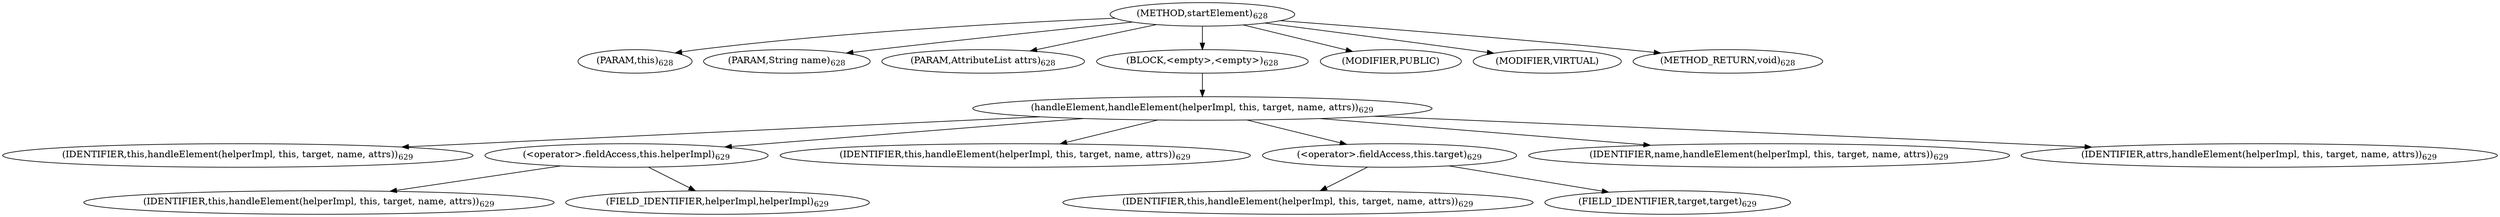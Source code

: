 digraph "startElement" {  
"1297" [label = <(METHOD,startElement)<SUB>628</SUB>> ]
"53" [label = <(PARAM,this)<SUB>628</SUB>> ]
"1298" [label = <(PARAM,String name)<SUB>628</SUB>> ]
"1299" [label = <(PARAM,AttributeList attrs)<SUB>628</SUB>> ]
"1300" [label = <(BLOCK,&lt;empty&gt;,&lt;empty&gt;)<SUB>628</SUB>> ]
"1301" [label = <(handleElement,handleElement(helperImpl, this, target, name, attrs))<SUB>629</SUB>> ]
"54" [label = <(IDENTIFIER,this,handleElement(helperImpl, this, target, name, attrs))<SUB>629</SUB>> ]
"1302" [label = <(&lt;operator&gt;.fieldAccess,this.helperImpl)<SUB>629</SUB>> ]
"1303" [label = <(IDENTIFIER,this,handleElement(helperImpl, this, target, name, attrs))<SUB>629</SUB>> ]
"1304" [label = <(FIELD_IDENTIFIER,helperImpl,helperImpl)<SUB>629</SUB>> ]
"52" [label = <(IDENTIFIER,this,handleElement(helperImpl, this, target, name, attrs))<SUB>629</SUB>> ]
"1305" [label = <(&lt;operator&gt;.fieldAccess,this.target)<SUB>629</SUB>> ]
"1306" [label = <(IDENTIFIER,this,handleElement(helperImpl, this, target, name, attrs))<SUB>629</SUB>> ]
"1307" [label = <(FIELD_IDENTIFIER,target,target)<SUB>629</SUB>> ]
"1308" [label = <(IDENTIFIER,name,handleElement(helperImpl, this, target, name, attrs))<SUB>629</SUB>> ]
"1309" [label = <(IDENTIFIER,attrs,handleElement(helperImpl, this, target, name, attrs))<SUB>629</SUB>> ]
"1310" [label = <(MODIFIER,PUBLIC)> ]
"1311" [label = <(MODIFIER,VIRTUAL)> ]
"1312" [label = <(METHOD_RETURN,void)<SUB>628</SUB>> ]
  "1297" -> "53" 
  "1297" -> "1298" 
  "1297" -> "1299" 
  "1297" -> "1300" 
  "1297" -> "1310" 
  "1297" -> "1311" 
  "1297" -> "1312" 
  "1300" -> "1301" 
  "1301" -> "54" 
  "1301" -> "1302" 
  "1301" -> "52" 
  "1301" -> "1305" 
  "1301" -> "1308" 
  "1301" -> "1309" 
  "1302" -> "1303" 
  "1302" -> "1304" 
  "1305" -> "1306" 
  "1305" -> "1307" 
}

